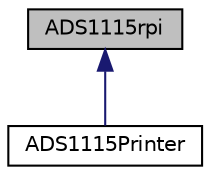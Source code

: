 digraph "ADS1115rpi"
{
 // LATEX_PDF_SIZE
  edge [fontname="Helvetica",fontsize="10",labelfontname="Helvetica",labelfontsize="10"];
  node [fontname="Helvetica",fontsize="10",shape=record];
  Node1 [label="ADS1115rpi",height=0.2,width=0.4,color="black", fillcolor="grey75", style="filled", fontcolor="black",tooltip="This class reads data from the ADS1115 in the background (separate thread) and calls a callback funct..."];
  Node1 -> Node2 [dir="back",color="midnightblue",fontsize="10",style="solid"];
  Node2 [label="ADS1115Printer",height=0.2,width=0.4,color="black", fillcolor="white", style="filled",URL="$classADS1115Printer.html",tooltip=" "];
}
